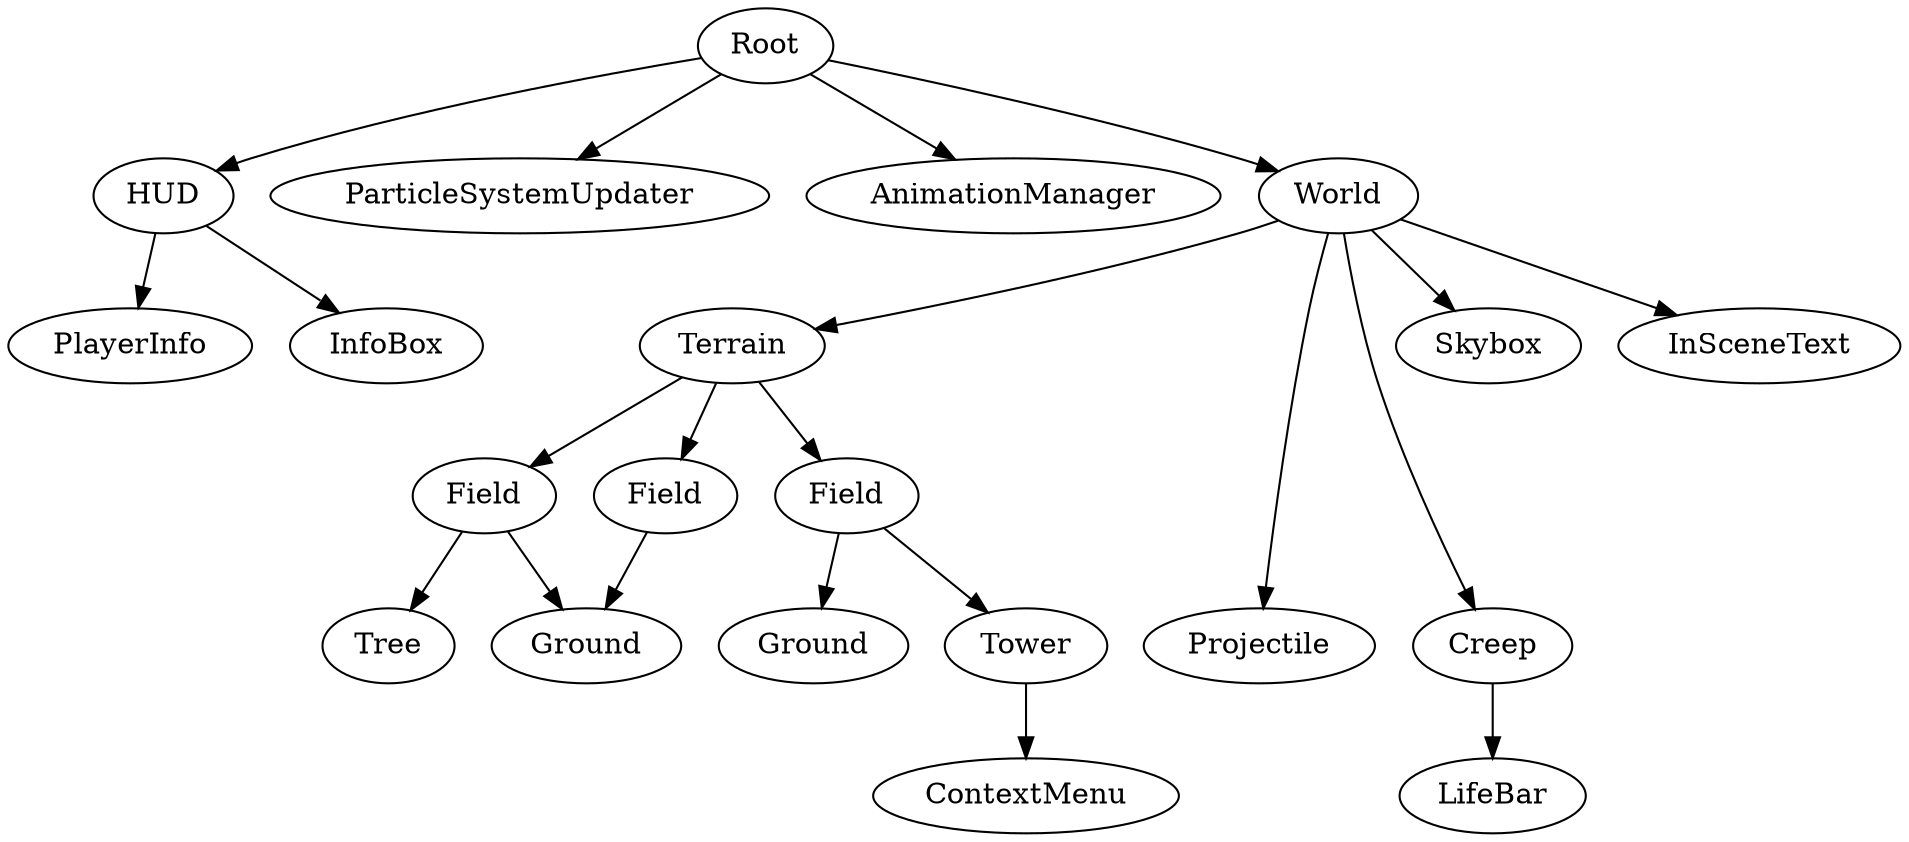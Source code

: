 digraph scenegraph{

 Root -> HUD -> InfoBox;
 HUD -> PlayerInfo;
 Root -> ParticleSystemUpdater;
 Root -> AnimationManager;

 HUD[rank="min"];
 subgraph{
  World -> Skybox;
  World -> InSceneText;
 }

 World -> Terrain;

 subgraph{
  Ground2[label = "Ground"];
  Field3[label = "Field"];
  Field2[label = "Field"];

  Terrain -> Field -> Ground;
  Terrain -> Field2 -> Ground2;
  Terrain -> Field3 -> Ground;
  Field -> Tree;
  Field2 -> Tower;
  Tower -> ContextMenu;
 }

 Root -> World;

 World -> Projectile;
 World -> Creep -> LifeBar;
 {rank="same"; Creep; Tower; Projectile};

}
